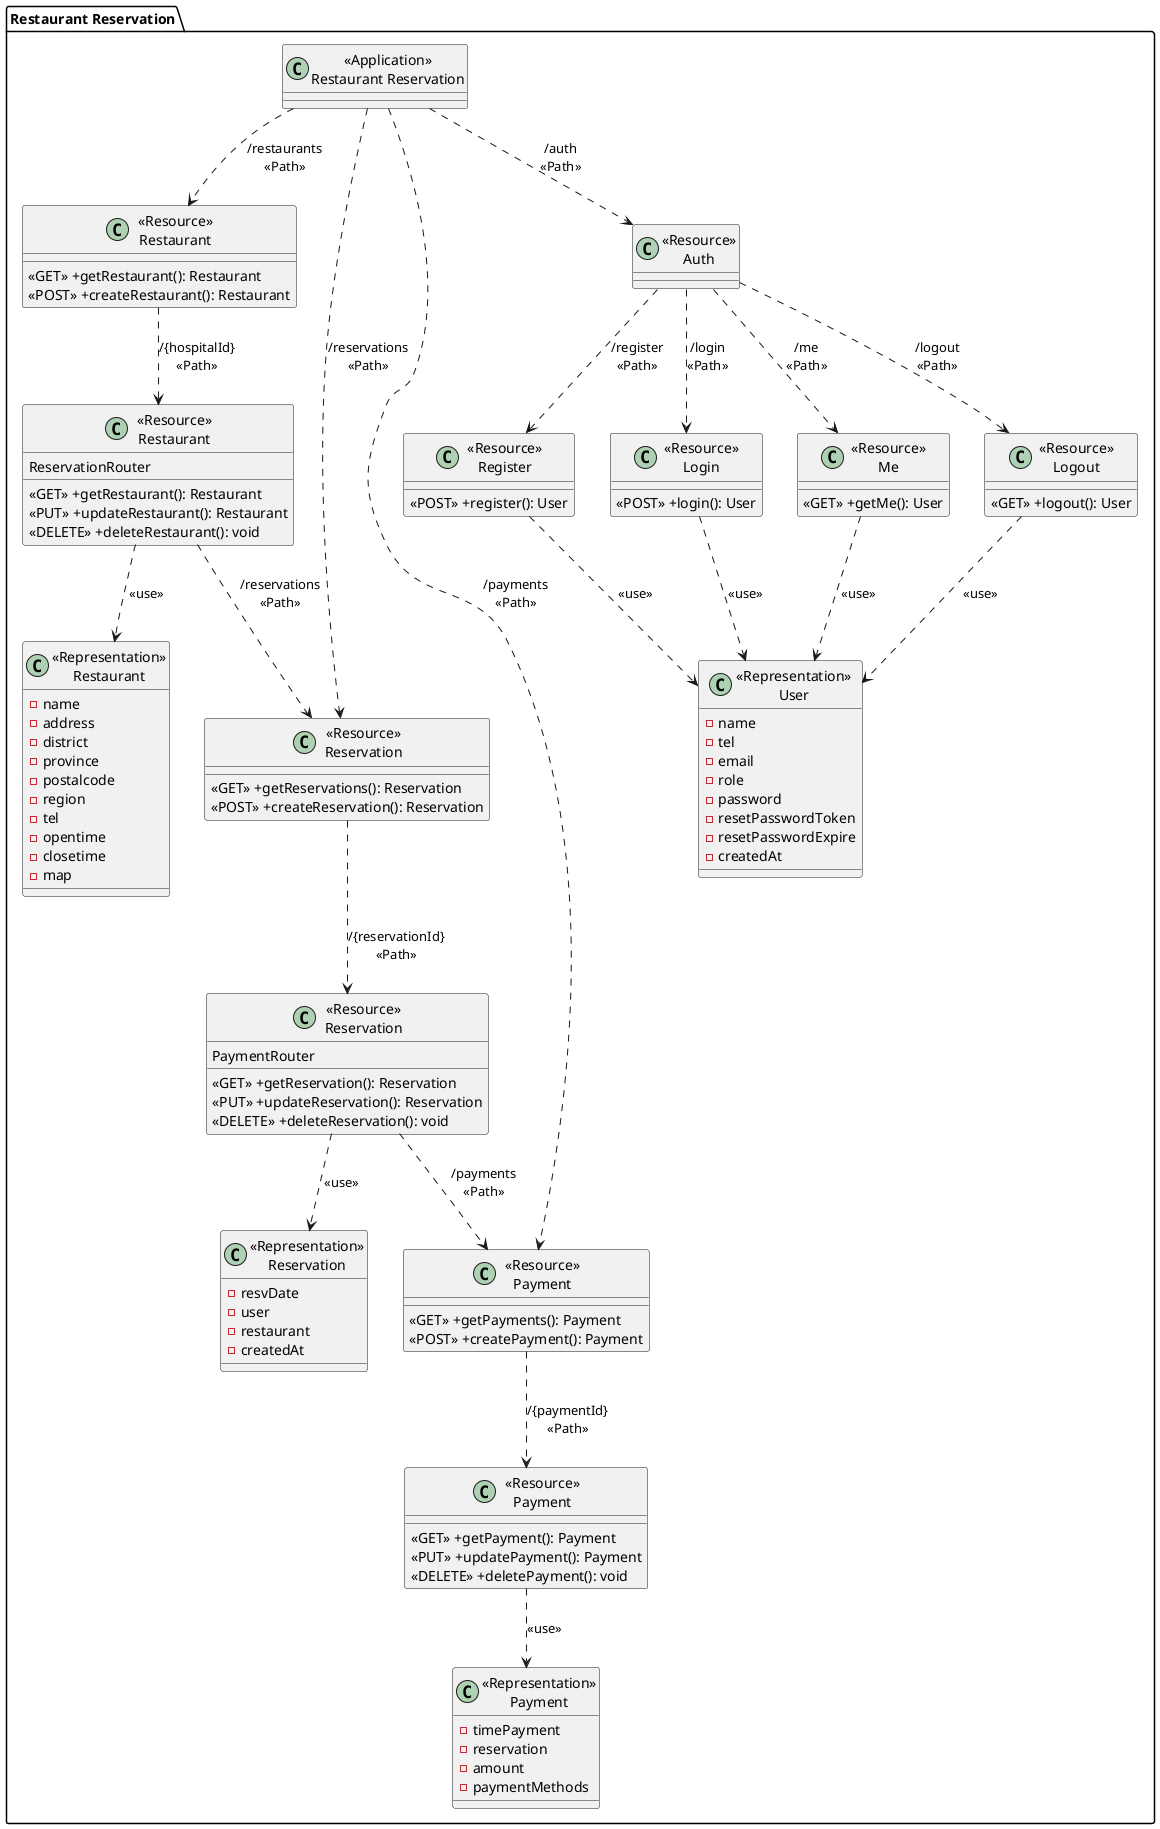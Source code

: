 @startuml
package "Restaurant Reservation"{
    class "<<Application>>\nRestaurant Reservation" as ResResv{}

    class "<<Resource>>\nRestaurant" as ResourceHospitals{
        <<GET>> +getRestaurant(): Restaurant
        <<POST>> +createRestaurant(): Restaurant
    }

    class "<<Resource>>\nRestaurant" as ResourceHospital {
        <<GET>> +getRestaurant(): Restaurant
        <<PUT>> +updateRestaurant(): Restaurant
        <<DELETE>> +deleteRestaurant(): void
        ReservationRouter
    }

    class "<<Representation>>\nRestaurant" as RepresentationHospital {
        -name
        -address
        -district
        -province
        -postalcode
        -region
        -tel
        -opentime
        -closetime
        -map
    }

    class "<<Resource>>\nReservation" as ResourceReservations {
        <<GET>> +getReservations(): Reservation
        <<POST>> +createReservation(): Reservation
    }

    class "<<Resource>>\nReservation" as ResourceReservation {
        <<GET>> +getReservation(): Reservation
        <<PUT>> +updateReservation(): Reservation
        <<DELETE>> +deleteReservation(): void
        PaymentRouter
    }

    class "<<Representation>>\nReservation" as RepresentationReservation {
        -resvDate
        -user
        -restaurant
        -createdAt
    }

    class "<<Resource>>\nPayment" as ResourcePayments {
        <<GET>> +getPayments(): Payment
        <<POST>> +createPayment(): Payment
    }

    class "<<Resource>>\nPayment" as ResourcePayment{
        <<GET>> +getPayment(): Payment
        <<PUT>> +updatePayment(): Payment
        <<DELETE>> +deletePayment(): void
    }

    class "<<Representation>>\nPayment" as RepresentationPayment{
        -timePayment
        -reservation
        -amount
        -paymentMethods
    }

    class "<<Resource>>\nAuth" as ResourceAuth{

    }

    class "<<Resource>>\nRegister" as Register {
        <<POST>> +register(): User
    }
    class "<<Resource>>\nLogin" as Login {
        <<POST>> +login(): User
    }
    class "<<Resource>>\nMe" as getMe {
        <<GET>> +getMe(): User
    }
    class "<<Resource>>\nLogout" as Logout {
        <<GET>> +logout(): User
    }
    
    class "<<Representation>>\nUser" as RepresentationUser {
        -name
        -tel
        -email
        -role
        -password
        -resetPasswordToken
        -resetPasswordExpire
        -createdAt
    }
}

ResResv ..> ResourceHospitals:"/restaurants\n<<Path>>"
ResResv ..> ResourcePayments: "/payments\n<<Path>>"
ResResv ..> ResourceReservations:"/reservations\n<<Path>>"
ResResv ..> ResourceAuth: "/auth\n<<Path>>"

ResourceHospitals ..> ResourceHospital: "/{hospitalId}\n<<Path>>"
ResourceHospital ..> RepresentationHospital: "<<use>>"

ResourceHospital ..> ResourceReservations:"/reservations\n<<Path>>"
ResourceReservations ..> ResourceReservation:"/{reservationId}\n<<Path>>"
ResourceReservation ..> RepresentationReservation: "<<use>>"

ResourcePayments ..> ResourcePayment: "/{paymentId}\n<<Path>>"
ResourcePayment ..> RepresentationPayment: "<<use>>"
ResourceReservation ..> ResourcePayments: "/payments\n<<Path>>"

ResourceAuth ..> Register: "/register\n<<Path>>"
ResourceAuth ..> Login: "/login\n<<Path>>"
ResourceAuth ..> getMe: "/me\n<<Path>>"
ResourceAuth ..> Logout: "/logout\n<<Path>>"

Register ..> RepresentationUser: "<<use>>"
Login ..> RepresentationUser: "<<use>>"
getMe ..> RepresentationUser: "<<use>>"
Logout ..> RepresentationUser: "<<use>>"
@enduml